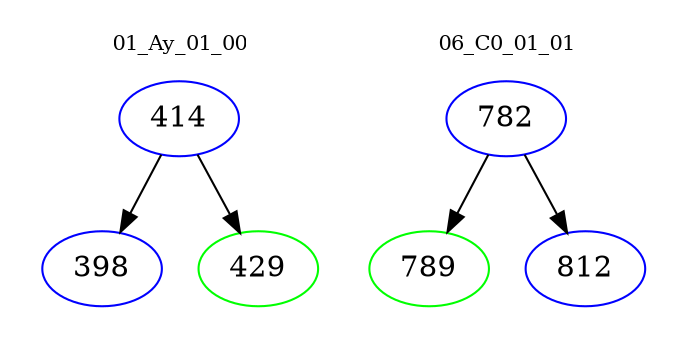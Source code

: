 digraph{
subgraph cluster_0 {
color = white
label = "01_Ay_01_00";
fontsize=10;
T0_414 [label="414", color="blue"]
T0_414 -> T0_398 [color="black"]
T0_398 [label="398", color="blue"]
T0_414 -> T0_429 [color="black"]
T0_429 [label="429", color="green"]
}
subgraph cluster_1 {
color = white
label = "06_C0_01_01";
fontsize=10;
T1_782 [label="782", color="blue"]
T1_782 -> T1_789 [color="black"]
T1_789 [label="789", color="green"]
T1_782 -> T1_812 [color="black"]
T1_812 [label="812", color="blue"]
}
}
